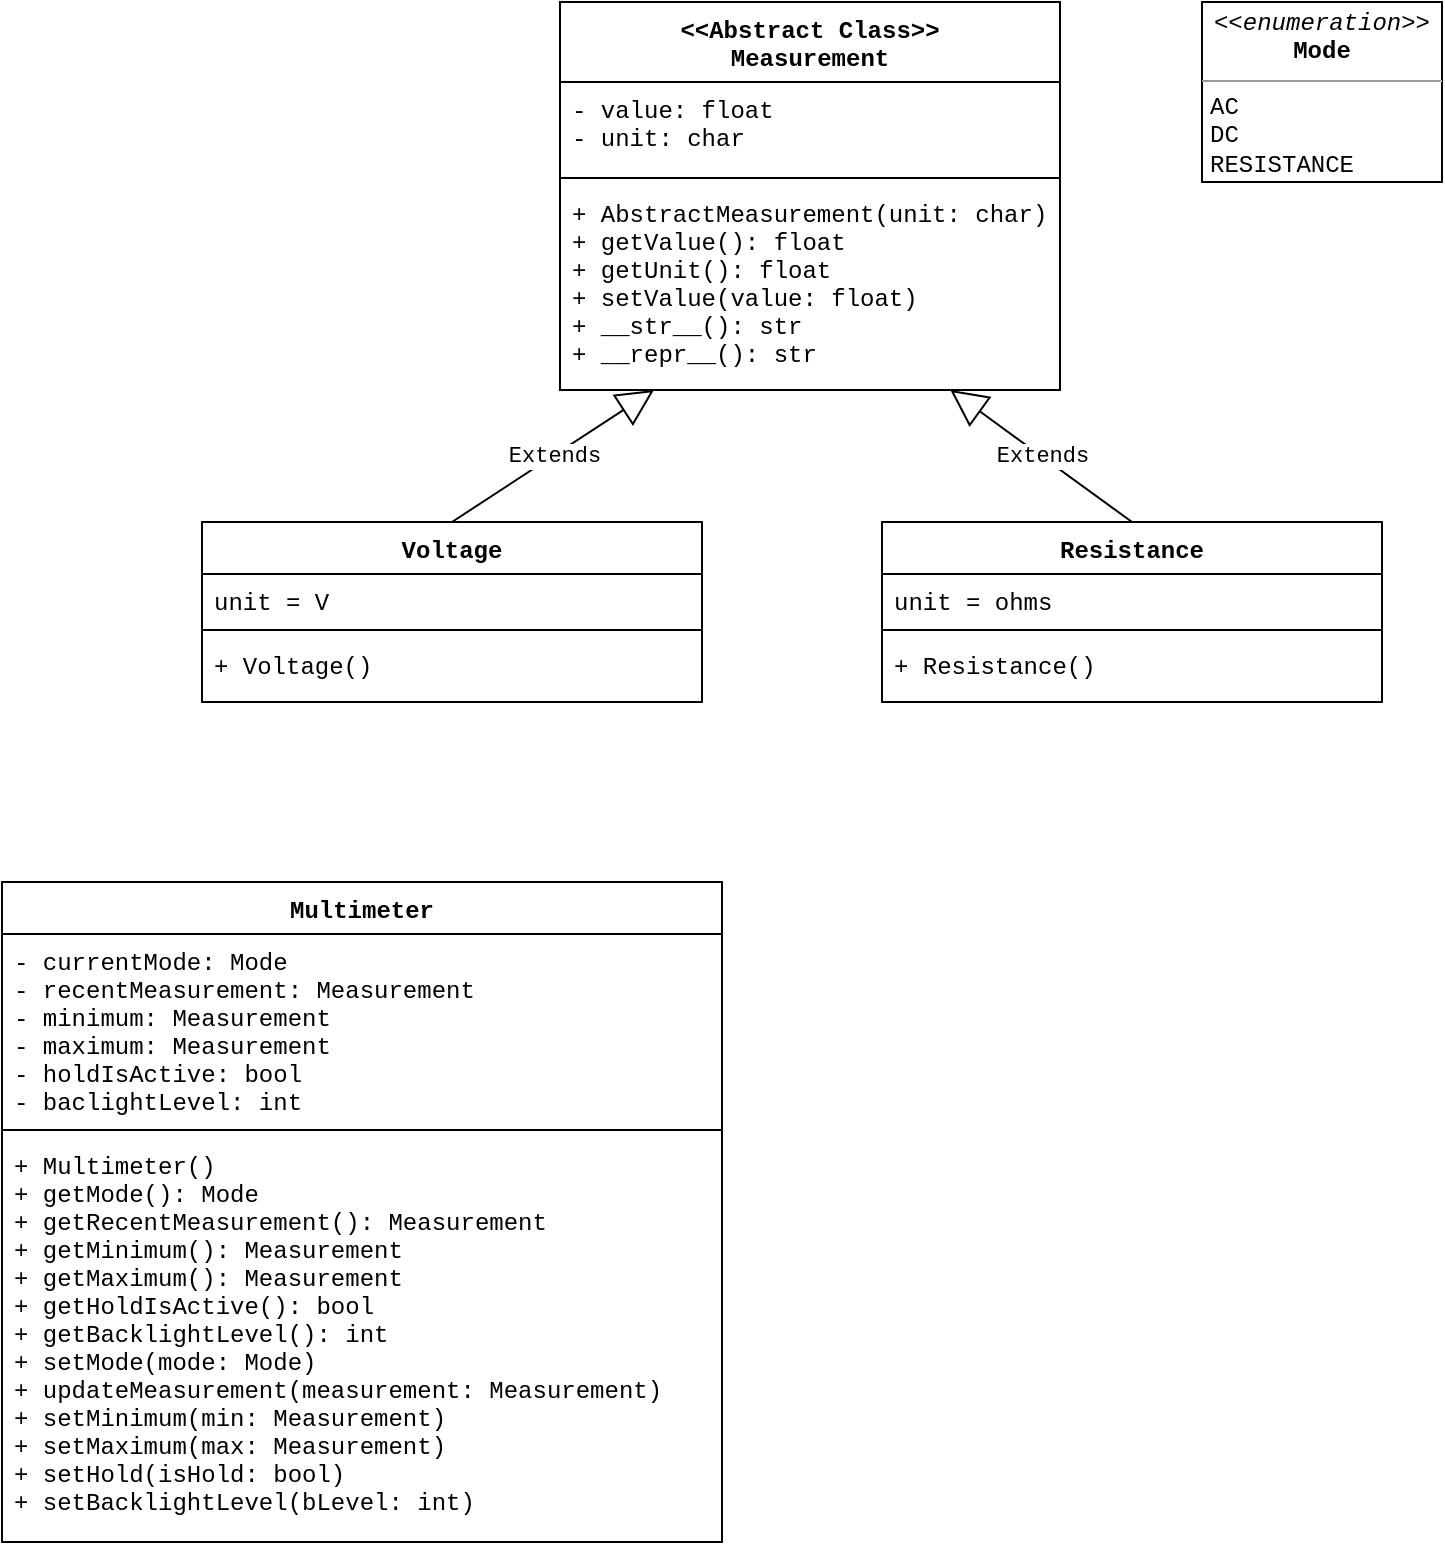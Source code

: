 <mxfile>
    <diagram id="DeTHZvy3o5fA-OTqjJ0e" name="Page-1">
        <mxGraphModel dx="522" dy="471" grid="1" gridSize="10" guides="1" tooltips="1" connect="1" arrows="1" fold="1" page="1" pageScale="1" pageWidth="827" pageHeight="1169" math="0" shadow="0">
            <root>
                <mxCell id="0"/>
                <mxCell id="1" parent="0"/>
                <mxCell id="10" value="Multimeter" style="swimlane;fontStyle=1;align=center;verticalAlign=top;childLayout=stackLayout;horizontal=1;startSize=26;horizontalStack=0;resizeParent=1;resizeParentMax=0;resizeLast=0;collapsible=1;marginBottom=0;fontFamily=Courier New;" parent="1" vertex="1">
                    <mxGeometry x="40" y="560" width="360" height="330" as="geometry"/>
                </mxCell>
                <mxCell id="11" value="- currentMode: Mode&#10;- recentMeasurement: Measurement&#10;- minimum: Measurement&#10;- maximum: Measurement&#10;- holdIsActive: bool&#10;- baclightLevel: int" style="text;strokeColor=none;fillColor=none;align=left;verticalAlign=top;spacingLeft=4;spacingRight=4;overflow=hidden;rotatable=0;points=[[0,0.5],[1,0.5]];portConstraint=eastwest;fontFamily=Courier New;" parent="10" vertex="1">
                    <mxGeometry y="26" width="360" height="94" as="geometry"/>
                </mxCell>
                <mxCell id="12" value="" style="line;strokeWidth=1;fillColor=none;align=left;verticalAlign=middle;spacingTop=-1;spacingLeft=3;spacingRight=3;rotatable=0;labelPosition=right;points=[];portConstraint=eastwest;fontFamily=Courier New;" parent="10" vertex="1">
                    <mxGeometry y="120" width="360" height="8" as="geometry"/>
                </mxCell>
                <mxCell id="13" value="+ Multimeter()&#10;+ getMode(): Mode&#10;+ getRecentMeasurement(): Measurement&#10;+ getMinimum(): Measurement&#10;+ getMaximum(): Measurement&#10;+ getHoldIsActive(): bool&#10;+ getBacklightLevel(): int&#10;+ setMode(mode: Mode)&#10;+ updateMeasurement(measurement: Measurement)&#10;+ setMinimum(min: Measurement)&#10;+ setMaximum(max: Measurement)&#10;+ setHold(isHold: bool)&#10;+ setBacklightLevel(bLevel: int)" style="text;strokeColor=none;fillColor=none;align=left;verticalAlign=top;spacingLeft=4;spacingRight=4;overflow=hidden;rotatable=0;points=[[0,0.5],[1,0.5]];portConstraint=eastwest;fontFamily=Courier New;" parent="10" vertex="1">
                    <mxGeometry y="128" width="360" height="202" as="geometry"/>
                </mxCell>
                <mxCell id="22" value="&lt;&lt;Abstract Class&gt;&gt;&#10;Measurement" style="swimlane;fontStyle=1;align=center;verticalAlign=top;childLayout=stackLayout;horizontal=1;startSize=40;horizontalStack=0;resizeParent=1;resizeParentMax=0;resizeLast=0;collapsible=1;marginBottom=0;fontFamily=Courier New;" parent="1" vertex="1">
                    <mxGeometry x="319" y="120" width="250" height="194" as="geometry"/>
                </mxCell>
                <mxCell id="23" value="- value: float&#10;- unit: char" style="text;strokeColor=none;fillColor=none;align=left;verticalAlign=top;spacingLeft=4;spacingRight=4;overflow=hidden;rotatable=0;points=[[0,0.5],[1,0.5]];portConstraint=eastwest;fontFamily=Courier New;" parent="22" vertex="1">
                    <mxGeometry y="40" width="250" height="44" as="geometry"/>
                </mxCell>
                <mxCell id="24" value="" style="line;strokeWidth=1;fillColor=none;align=left;verticalAlign=middle;spacingTop=-1;spacingLeft=3;spacingRight=3;rotatable=0;labelPosition=right;points=[];portConstraint=eastwest;fontFamily=Courier New;" parent="22" vertex="1">
                    <mxGeometry y="84" width="250" height="8" as="geometry"/>
                </mxCell>
                <mxCell id="25" value="+ AbstractMeasurement(unit: char)&#10;+ getValue(): float&#10;+ getUnit(): float&#10;+ setValue(value: float)&#10;+ __str__(): str&#10;+ __repr__(): str" style="text;strokeColor=none;fillColor=none;align=left;verticalAlign=top;spacingLeft=4;spacingRight=4;overflow=hidden;rotatable=0;points=[[0,0.5],[1,0.5]];portConstraint=eastwest;fontFamily=Courier New;" parent="22" vertex="1">
                    <mxGeometry y="92" width="250" height="102" as="geometry"/>
                </mxCell>
                <mxCell id="35" value="&lt;p style=&quot;margin: 0px ; margin-top: 4px ; text-align: center&quot;&gt;&lt;i&gt;&amp;lt;&amp;lt;enumeration&amp;gt;&amp;gt;&lt;/i&gt;&lt;br&gt;&lt;b&gt;Mode&lt;/b&gt;&lt;/p&gt;&lt;hr size=&quot;1&quot;&gt;&lt;p style=&quot;margin: 0px ; margin-left: 4px&quot;&gt;AC&lt;/p&gt;&lt;p style=&quot;margin: 0px ; margin-left: 4px&quot;&gt;&lt;/p&gt;&lt;p style=&quot;margin: 0px ; margin-left: 4px&quot;&gt;DC&lt;/p&gt;&lt;p style=&quot;margin: 0px ; margin-left: 4px&quot;&gt;RESISTANCE&lt;/p&gt;&lt;p style=&quot;margin: 0px ; margin-left: 4px&quot;&gt;&lt;br&gt;&lt;/p&gt;" style="verticalAlign=top;align=left;overflow=fill;fontSize=12;fontFamily=Courier New;html=1;startSize=26;" vertex="1" parent="1">
                    <mxGeometry x="640" y="120" width="120" height="90" as="geometry"/>
                </mxCell>
                <mxCell id="36" value="Voltage" style="swimlane;fontStyle=1;align=center;verticalAlign=top;childLayout=stackLayout;horizontal=1;startSize=26;horizontalStack=0;resizeParent=1;resizeParentMax=0;resizeLast=0;collapsible=1;marginBottom=0;fontFamily=Courier New;" vertex="1" parent="1">
                    <mxGeometry x="140" y="380" width="250" height="90" as="geometry"/>
                </mxCell>
                <mxCell id="37" value="unit = V" style="text;strokeColor=none;fillColor=none;align=left;verticalAlign=top;spacingLeft=4;spacingRight=4;overflow=hidden;rotatable=0;points=[[0,0.5],[1,0.5]];portConstraint=eastwest;fontFamily=Courier New;" vertex="1" parent="36">
                    <mxGeometry y="26" width="250" height="24" as="geometry"/>
                </mxCell>
                <mxCell id="38" value="" style="line;strokeWidth=1;fillColor=none;align=left;verticalAlign=middle;spacingTop=-1;spacingLeft=3;spacingRight=3;rotatable=0;labelPosition=right;points=[];portConstraint=eastwest;fontFamily=Courier New;" vertex="1" parent="36">
                    <mxGeometry y="50" width="250" height="8" as="geometry"/>
                </mxCell>
                <mxCell id="39" value="+ Voltage()" style="text;strokeColor=none;fillColor=none;align=left;verticalAlign=top;spacingLeft=4;spacingRight=4;overflow=hidden;rotatable=0;points=[[0,0.5],[1,0.5]];portConstraint=eastwest;fontFamily=Courier New;" vertex="1" parent="36">
                    <mxGeometry y="58" width="250" height="32" as="geometry"/>
                </mxCell>
                <mxCell id="43" value="Extends" style="endArrow=block;endSize=16;endFill=0;html=1;fontFamily=Courier New;exitX=0.5;exitY=0;exitDx=0;exitDy=0;" edge="1" parent="1" source="36" target="25">
                    <mxGeometry width="160" relative="1" as="geometry">
                        <mxPoint x="340" y="420" as="sourcePoint"/>
                        <mxPoint x="500" y="420" as="targetPoint"/>
                    </mxGeometry>
                </mxCell>
                <mxCell id="44" value="Resistance" style="swimlane;fontStyle=1;align=center;verticalAlign=top;childLayout=stackLayout;horizontal=1;startSize=26;horizontalStack=0;resizeParent=1;resizeParentMax=0;resizeLast=0;collapsible=1;marginBottom=0;fontFamily=Courier New;" vertex="1" parent="1">
                    <mxGeometry x="480" y="380" width="250" height="90" as="geometry"/>
                </mxCell>
                <mxCell id="45" value="unit = ohms" style="text;strokeColor=none;fillColor=none;align=left;verticalAlign=top;spacingLeft=4;spacingRight=4;overflow=hidden;rotatable=0;points=[[0,0.5],[1,0.5]];portConstraint=eastwest;fontFamily=Courier New;" vertex="1" parent="44">
                    <mxGeometry y="26" width="250" height="24" as="geometry"/>
                </mxCell>
                <mxCell id="46" value="" style="line;strokeWidth=1;fillColor=none;align=left;verticalAlign=middle;spacingTop=-1;spacingLeft=3;spacingRight=3;rotatable=0;labelPosition=right;points=[];portConstraint=eastwest;fontFamily=Courier New;" vertex="1" parent="44">
                    <mxGeometry y="50" width="250" height="8" as="geometry"/>
                </mxCell>
                <mxCell id="47" value="+ Resistance()" style="text;strokeColor=none;fillColor=none;align=left;verticalAlign=top;spacingLeft=4;spacingRight=4;overflow=hidden;rotatable=0;points=[[0,0.5],[1,0.5]];portConstraint=eastwest;fontFamily=Courier New;" vertex="1" parent="44">
                    <mxGeometry y="58" width="250" height="32" as="geometry"/>
                </mxCell>
                <mxCell id="48" value="Extends" style="endArrow=block;endSize=16;endFill=0;html=1;fontFamily=Courier New;exitX=0.5;exitY=0;exitDx=0;exitDy=0;" edge="1" parent="1" source="44" target="25">
                    <mxGeometry width="160" relative="1" as="geometry">
                        <mxPoint x="275" y="390" as="sourcePoint"/>
                        <mxPoint x="384.924" y="310" as="targetPoint"/>
                    </mxGeometry>
                </mxCell>
            </root>
        </mxGraphModel>
    </diagram>
</mxfile>